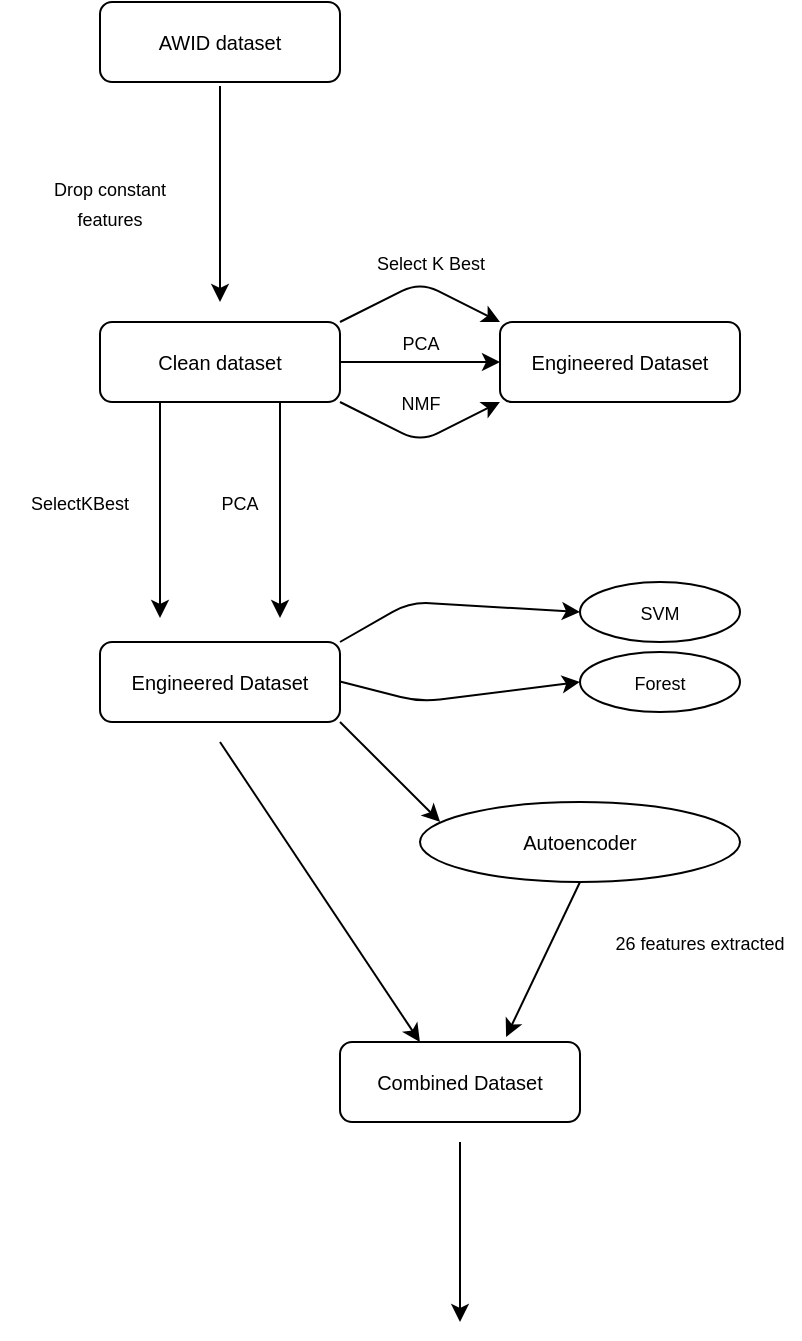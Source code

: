 <mxfile version="14.2.9" type="github">
  <diagram id="2JzIm_9Mfemfv4DpeEBT" name="Page-1">
    <mxGraphModel dx="711" dy="399" grid="1" gridSize="10" guides="1" tooltips="1" connect="1" arrows="1" fold="1" page="1" pageScale="1" pageWidth="850" pageHeight="1100" math="0" shadow="0">
      <root>
        <mxCell id="0" />
        <mxCell id="1" parent="0" />
        <mxCell id="HBsmvhEcvi-Ap4iTGU9q-16" value="&lt;font style=&quot;font-size: 10px&quot;&gt;AWID dataset&lt;/font&gt;" style="rounded=1;whiteSpace=wrap;html=1;" vertex="1" parent="1">
          <mxGeometry x="80" y="40" width="120" height="40" as="geometry" />
        </mxCell>
        <mxCell id="HBsmvhEcvi-Ap4iTGU9q-17" value="" style="endArrow=classic;html=1;" edge="1" parent="1">
          <mxGeometry width="50" height="50" relative="1" as="geometry">
            <mxPoint x="140" y="82" as="sourcePoint" />
            <mxPoint x="140" y="190" as="targetPoint" />
          </mxGeometry>
        </mxCell>
        <mxCell id="HBsmvhEcvi-Ap4iTGU9q-18" value="&lt;font style=&quot;font-size: 10px&quot;&gt;Clean dataset&lt;/font&gt;" style="rounded=1;whiteSpace=wrap;html=1;" vertex="1" parent="1">
          <mxGeometry x="80" y="200" width="120" height="40" as="geometry" />
        </mxCell>
        <mxCell id="HBsmvhEcvi-Ap4iTGU9q-20" value="&lt;font style=&quot;font-size: 9px&quot;&gt;&lt;font style=&quot;font-size: 9px&quot;&gt;Drop cons&lt;/font&gt;tant features&lt;/font&gt;" style="text;html=1;strokeColor=none;fillColor=none;align=center;verticalAlign=middle;whiteSpace=wrap;rounded=0;" vertex="1" parent="1">
          <mxGeometry x="50" y="130" width="70" height="20" as="geometry" />
        </mxCell>
        <mxCell id="HBsmvhEcvi-Ap4iTGU9q-21" value="&lt;span style=&quot;font-size: 10px&quot;&gt;Engineered Dataset&lt;/span&gt;" style="rounded=1;whiteSpace=wrap;html=1;" vertex="1" parent="1">
          <mxGeometry x="280" y="200" width="120" height="40" as="geometry" />
        </mxCell>
        <mxCell id="HBsmvhEcvi-Ap4iTGU9q-23" value="" style="endArrow=classic;html=1;exitX=1;exitY=0;exitDx=0;exitDy=0;entryX=0;entryY=0;entryDx=0;entryDy=0;" edge="1" parent="1" source="HBsmvhEcvi-Ap4iTGU9q-18" target="HBsmvhEcvi-Ap4iTGU9q-21">
          <mxGeometry width="50" height="50" relative="1" as="geometry">
            <mxPoint x="200" y="190" as="sourcePoint" />
            <mxPoint x="280" y="190" as="targetPoint" />
            <Array as="points">
              <mxPoint x="240" y="180" />
            </Array>
          </mxGeometry>
        </mxCell>
        <mxCell id="HBsmvhEcvi-Ap4iTGU9q-24" value="" style="endArrow=classic;html=1;exitX=1;exitY=0.5;exitDx=0;exitDy=0;" edge="1" parent="1" source="HBsmvhEcvi-Ap4iTGU9q-18">
          <mxGeometry width="50" height="50" relative="1" as="geometry">
            <mxPoint x="230" y="270" as="sourcePoint" />
            <mxPoint x="280" y="220" as="targetPoint" />
          </mxGeometry>
        </mxCell>
        <mxCell id="HBsmvhEcvi-Ap4iTGU9q-25" value="&lt;font style=&quot;font-size: 9px&quot;&gt;Select K Best&lt;/font&gt;" style="text;html=1;align=center;verticalAlign=middle;resizable=0;points=[];autosize=1;" vertex="1" parent="1">
          <mxGeometry x="210" y="160" width="70" height="20" as="geometry" />
        </mxCell>
        <mxCell id="HBsmvhEcvi-Ap4iTGU9q-26" value="&lt;font style=&quot;font-size: 9px&quot;&gt;PCA&lt;/font&gt;" style="text;html=1;align=center;verticalAlign=middle;resizable=0;points=[];autosize=1;" vertex="1" parent="1">
          <mxGeometry x="225" y="200" width="30" height="20" as="geometry" />
        </mxCell>
        <mxCell id="HBsmvhEcvi-Ap4iTGU9q-27" value="" style="endArrow=classic;html=1;exitX=1;exitY=1;exitDx=0;exitDy=0;" edge="1" parent="1" source="HBsmvhEcvi-Ap4iTGU9q-18">
          <mxGeometry width="50" height="50" relative="1" as="geometry">
            <mxPoint x="230" y="290" as="sourcePoint" />
            <mxPoint x="280" y="240" as="targetPoint" />
            <Array as="points">
              <mxPoint x="240" y="260" />
            </Array>
          </mxGeometry>
        </mxCell>
        <mxCell id="HBsmvhEcvi-Ap4iTGU9q-28" value="&lt;font style=&quot;font-size: 9px&quot;&gt;NMF&lt;/font&gt;" style="text;html=1;align=center;verticalAlign=middle;resizable=0;points=[];autosize=1;" vertex="1" parent="1">
          <mxGeometry x="220" y="230" width="40" height="20" as="geometry" />
        </mxCell>
        <mxCell id="HBsmvhEcvi-Ap4iTGU9q-30" value="&lt;span style=&quot;font-size: 10px&quot;&gt;Engineered Dataset&lt;/span&gt;" style="rounded=1;whiteSpace=wrap;html=1;" vertex="1" parent="1">
          <mxGeometry x="80" y="360" width="120" height="40" as="geometry" />
        </mxCell>
        <mxCell id="HBsmvhEcvi-Ap4iTGU9q-31" value="" style="endArrow=classic;html=1;" edge="1" parent="1">
          <mxGeometry width="50" height="50" relative="1" as="geometry">
            <mxPoint x="110" y="240" as="sourcePoint" />
            <mxPoint x="110" y="348" as="targetPoint" />
          </mxGeometry>
        </mxCell>
        <mxCell id="HBsmvhEcvi-Ap4iTGU9q-32" value="" style="endArrow=classic;html=1;" edge="1" parent="1">
          <mxGeometry width="50" height="50" relative="1" as="geometry">
            <mxPoint x="170" y="240" as="sourcePoint" />
            <mxPoint x="170" y="348" as="targetPoint" />
          </mxGeometry>
        </mxCell>
        <mxCell id="HBsmvhEcvi-Ap4iTGU9q-35" value="&lt;font style=&quot;font-size: 9px&quot;&gt;SelectKBest&lt;/font&gt;" style="text;html=1;strokeColor=none;fillColor=none;align=center;verticalAlign=middle;whiteSpace=wrap;rounded=0;rotation=0;" vertex="1" parent="1">
          <mxGeometry x="30" y="280" width="80" height="20" as="geometry" />
        </mxCell>
        <mxCell id="HBsmvhEcvi-Ap4iTGU9q-36" value="&lt;font style=&quot;font-size: 9px&quot;&gt;PCA&lt;/font&gt;" style="text;html=1;strokeColor=none;fillColor=none;align=center;verticalAlign=middle;whiteSpace=wrap;rounded=0;" vertex="1" parent="1">
          <mxGeometry x="110" y="280" width="80" height="20" as="geometry" />
        </mxCell>
        <mxCell id="HBsmvhEcvi-Ap4iTGU9q-37" value="" style="endArrow=classic;html=1;" edge="1" parent="1">
          <mxGeometry width="50" height="50" relative="1" as="geometry">
            <mxPoint x="200" y="360" as="sourcePoint" />
            <mxPoint x="320" y="345" as="targetPoint" />
            <Array as="points">
              <mxPoint x="235" y="340" />
            </Array>
          </mxGeometry>
        </mxCell>
        <mxCell id="HBsmvhEcvi-Ap4iTGU9q-38" value="" style="endArrow=classic;html=1;" edge="1" parent="1">
          <mxGeometry width="50" height="50" relative="1" as="geometry">
            <mxPoint x="200" y="379.75" as="sourcePoint" />
            <mxPoint x="320" y="380" as="targetPoint" />
            <Array as="points">
              <mxPoint x="240" y="390" />
            </Array>
          </mxGeometry>
        </mxCell>
        <mxCell id="HBsmvhEcvi-Ap4iTGU9q-40" value="&lt;font style=&quot;font-size: 9px&quot;&gt;SVM&lt;/font&gt;" style="ellipse;whiteSpace=wrap;html=1;" vertex="1" parent="1">
          <mxGeometry x="320" y="330" width="80" height="30" as="geometry" />
        </mxCell>
        <mxCell id="HBsmvhEcvi-Ap4iTGU9q-41" value="&lt;font style=&quot;font-size: 9px&quot;&gt;Forest&lt;/font&gt;" style="ellipse;whiteSpace=wrap;html=1;" vertex="1" parent="1">
          <mxGeometry x="320" y="365" width="80" height="30" as="geometry" />
        </mxCell>
        <mxCell id="HBsmvhEcvi-Ap4iTGU9q-42" value="" style="endArrow=classic;html=1;exitX=1;exitY=1;exitDx=0;exitDy=0;entryX=0.063;entryY=0.25;entryDx=0;entryDy=0;entryPerimeter=0;" edge="1" parent="1" source="HBsmvhEcvi-Ap4iTGU9q-30" target="HBsmvhEcvi-Ap4iTGU9q-43">
          <mxGeometry width="50" height="50" relative="1" as="geometry">
            <mxPoint x="320" y="470" as="sourcePoint" />
            <mxPoint x="240" y="440" as="targetPoint" />
          </mxGeometry>
        </mxCell>
        <mxCell id="HBsmvhEcvi-Ap4iTGU9q-43" value="&lt;font style=&quot;font-size: 10px&quot;&gt;Autoencoder&lt;/font&gt;" style="ellipse;whiteSpace=wrap;html=1;" vertex="1" parent="1">
          <mxGeometry x="240" y="440" width="160" height="40" as="geometry" />
        </mxCell>
        <mxCell id="HBsmvhEcvi-Ap4iTGU9q-44" value="" style="endArrow=classic;html=1;exitX=0.5;exitY=1;exitDx=0;exitDy=0;entryX=0.692;entryY=-0.062;entryDx=0;entryDy=0;entryPerimeter=0;" edge="1" parent="1" source="HBsmvhEcvi-Ap4iTGU9q-43" target="HBsmvhEcvi-Ap4iTGU9q-47">
          <mxGeometry width="50" height="50" relative="1" as="geometry">
            <mxPoint x="320" y="520" as="sourcePoint" />
            <mxPoint x="290" y="550" as="targetPoint" />
          </mxGeometry>
        </mxCell>
        <mxCell id="HBsmvhEcvi-Ap4iTGU9q-45" value="&lt;font style=&quot;font-size: 9px&quot;&gt;26 features extracted&lt;/font&gt;" style="text;html=1;strokeColor=none;fillColor=none;align=center;verticalAlign=middle;whiteSpace=wrap;rounded=0;" vertex="1" parent="1">
          <mxGeometry x="330" y="500" width="100" height="20" as="geometry" />
        </mxCell>
        <mxCell id="HBsmvhEcvi-Ap4iTGU9q-46" value="" style="endArrow=classic;html=1;entryX=0.333;entryY=0;entryDx=0;entryDy=0;entryPerimeter=0;" edge="1" parent="1" target="HBsmvhEcvi-Ap4iTGU9q-47">
          <mxGeometry width="50" height="50" relative="1" as="geometry">
            <mxPoint x="140" y="410" as="sourcePoint" />
            <mxPoint x="230" y="550" as="targetPoint" />
          </mxGeometry>
        </mxCell>
        <mxCell id="HBsmvhEcvi-Ap4iTGU9q-47" value="&lt;span style=&quot;font-size: 10px&quot;&gt;Combined Dataset&lt;/span&gt;" style="rounded=1;whiteSpace=wrap;html=1;" vertex="1" parent="1">
          <mxGeometry x="200" y="560" width="120" height="40" as="geometry" />
        </mxCell>
        <mxCell id="HBsmvhEcvi-Ap4iTGU9q-48" value="" style="endArrow=classic;html=1;" edge="1" parent="1">
          <mxGeometry width="50" height="50" relative="1" as="geometry">
            <mxPoint x="260" y="610" as="sourcePoint" />
            <mxPoint x="260" y="700" as="targetPoint" />
            <Array as="points">
              <mxPoint x="260" y="660" />
            </Array>
          </mxGeometry>
        </mxCell>
      </root>
    </mxGraphModel>
  </diagram>
</mxfile>
